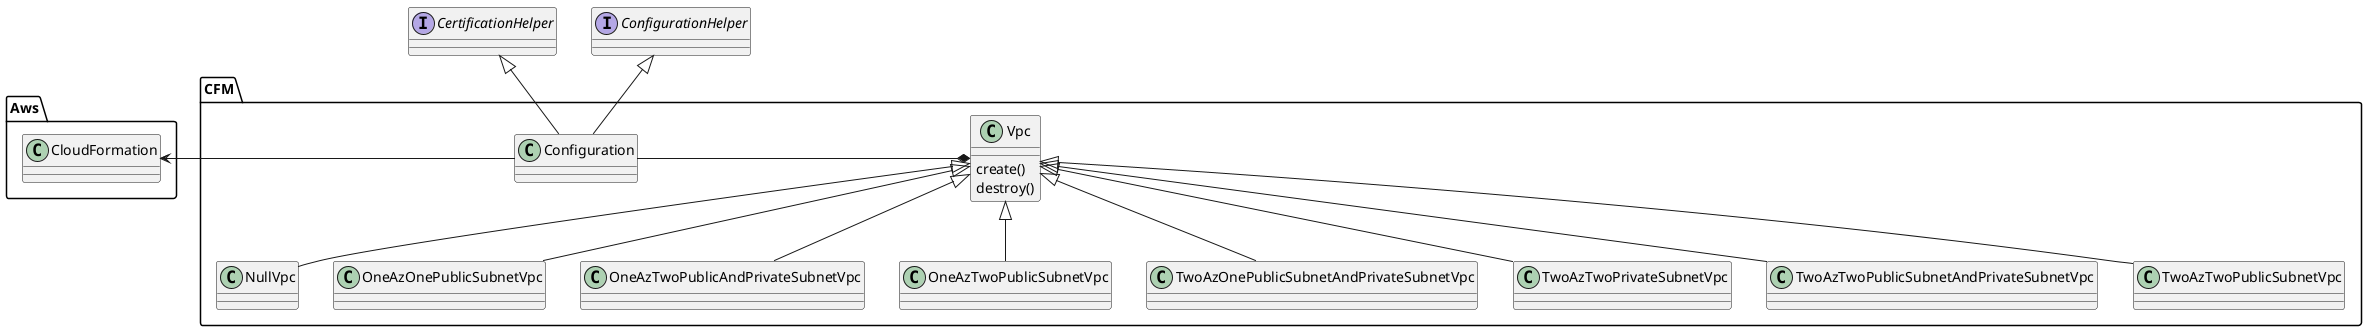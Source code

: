 @startuml

package Aws {
  class CloudFormation
}

Interface CertificationHelper
Interface ConfigurationHelper

package CFM {
  class Vpc {
    create()
    destroy()
  }
  CertificationHelper <|-- Configuration
  ConfigurationHelper <|-- Configuration
  Configuration -l-> CloudFormation
  Vpc *-l- Configuration
  Vpc <|-- NullVpc
  Vpc <|-- OneAzOnePublicSubnetVpc
  Vpc <|-- OneAzTwoPublicAndPrivateSubnetVpc
  Vpc <|-- OneAzTwoPublicSubnetVpc
  Vpc <|-- TwoAzOnePublicSubnetAndPrivateSubnetVpc
  Vpc <|-- TwoAzTwoPrivateSubnetVpc
  Vpc <|-- TwoAzTwoPublicSubnetAndPrivateSubnetVpc
  Vpc <|-- TwoAzTwoPublicSubnetVpc
}

@enduml